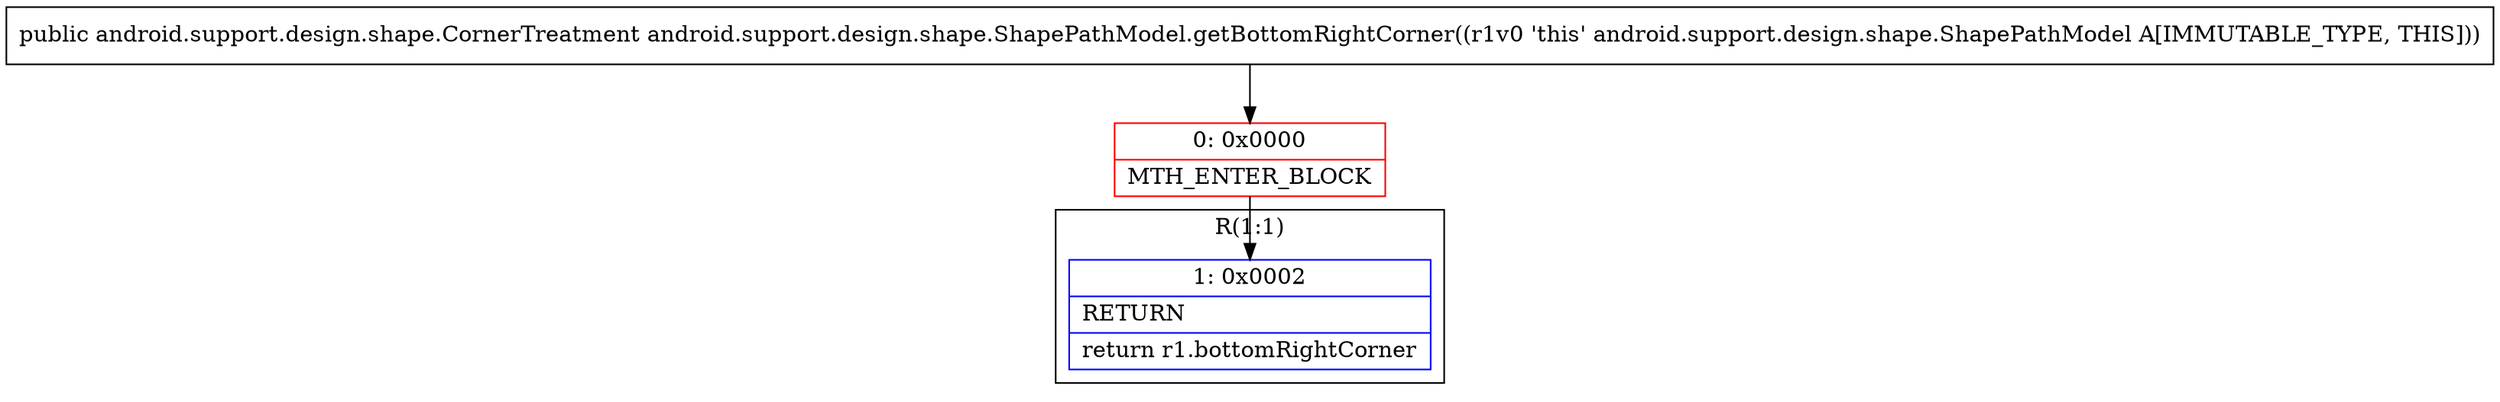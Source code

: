digraph "CFG forandroid.support.design.shape.ShapePathModel.getBottomRightCorner()Landroid\/support\/design\/shape\/CornerTreatment;" {
subgraph cluster_Region_872098975 {
label = "R(1:1)";
node [shape=record,color=blue];
Node_1 [shape=record,label="{1\:\ 0x0002|RETURN\l|return r1.bottomRightCorner\l}"];
}
Node_0 [shape=record,color=red,label="{0\:\ 0x0000|MTH_ENTER_BLOCK\l}"];
MethodNode[shape=record,label="{public android.support.design.shape.CornerTreatment android.support.design.shape.ShapePathModel.getBottomRightCorner((r1v0 'this' android.support.design.shape.ShapePathModel A[IMMUTABLE_TYPE, THIS])) }"];
MethodNode -> Node_0;
Node_0 -> Node_1;
}

